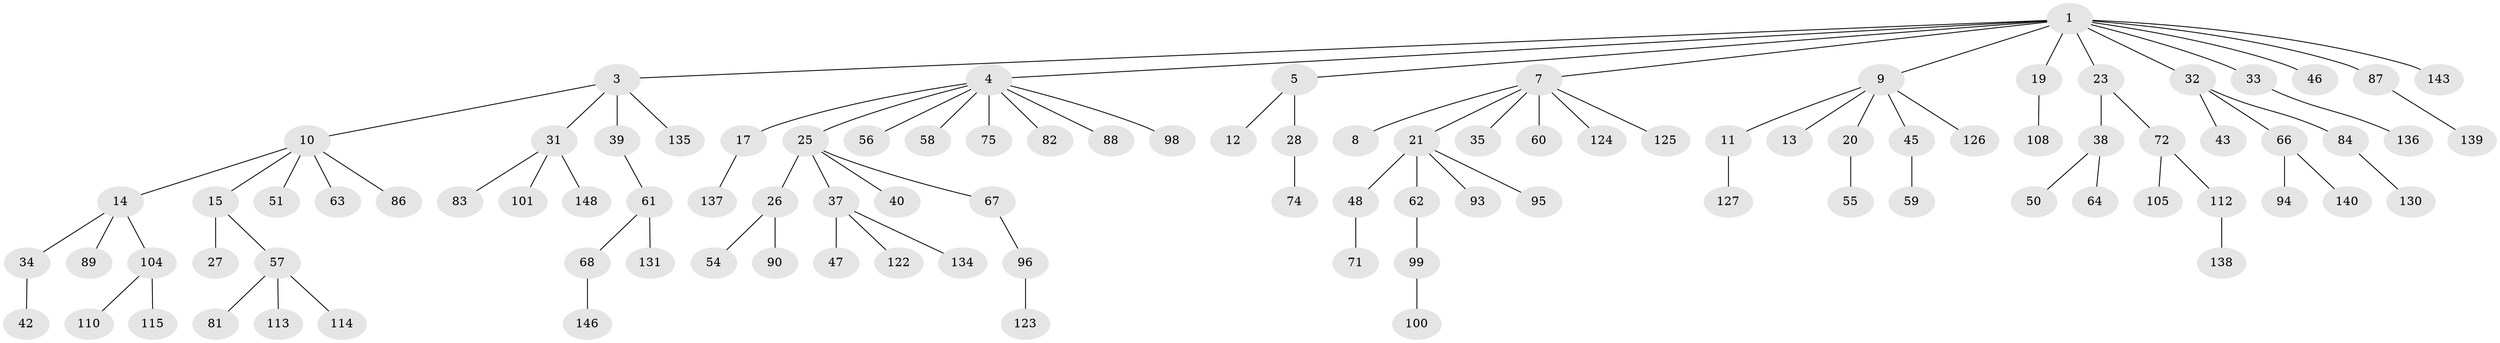 // original degree distribution, {9: 0.006711409395973154, 5: 0.026845637583892617, 6: 0.020134228187919462, 3: 0.11409395973154363, 7: 0.013422818791946308, 1: 0.4697986577181208, 2: 0.31543624161073824, 4: 0.03355704697986577}
// Generated by graph-tools (version 1.1) at 2025/42/03/06/25 10:42:05]
// undirected, 100 vertices, 99 edges
graph export_dot {
graph [start="1"]
  node [color=gray90,style=filled];
  1 [super="+2"];
  3 [super="+30"];
  4 [super="+6"];
  5;
  7 [super="+117"];
  8;
  9 [super="+16"];
  10 [super="+142"];
  11 [super="+36"];
  12 [super="+70"];
  13;
  14 [super="+18"];
  15 [super="+22"];
  17;
  19 [super="+73"];
  20 [super="+41"];
  21 [super="+44"];
  23 [super="+24"];
  25 [super="+29"];
  26;
  27 [super="+102"];
  28 [super="+69"];
  31 [super="+118"];
  32 [super="+53"];
  33;
  34;
  35 [super="+85"];
  37 [super="+77"];
  38 [super="+49"];
  39;
  40;
  42 [super="+103"];
  43 [super="+106"];
  45 [super="+52"];
  46 [super="+79"];
  47;
  48 [super="+116"];
  50;
  51;
  54;
  55 [super="+129"];
  56;
  57 [super="+65"];
  58 [super="+76"];
  59 [super="+133"];
  60;
  61 [super="+78"];
  62;
  63 [super="+80"];
  64 [super="+132"];
  66 [super="+91"];
  67;
  68 [super="+144"];
  71 [super="+141"];
  72 [super="+92"];
  74;
  75;
  81;
  82 [super="+111"];
  83;
  84 [super="+109"];
  86 [super="+128"];
  87 [super="+97"];
  88;
  89 [super="+120"];
  90 [super="+119"];
  93;
  94;
  95;
  96 [super="+121"];
  98;
  99;
  100;
  101;
  104;
  105 [super="+107"];
  108;
  110;
  112;
  113;
  114;
  115;
  122;
  123;
  124;
  125;
  126;
  127 [super="+149"];
  130 [super="+145"];
  131;
  134;
  135;
  136;
  137;
  138 [super="+147"];
  139;
  140;
  143;
  146;
  148;
  1 -- 3;
  1 -- 5;
  1 -- 7;
  1 -- 9;
  1 -- 23;
  1 -- 32;
  1 -- 46;
  1 -- 143;
  1 -- 33;
  1 -- 19;
  1 -- 4;
  1 -- 87;
  3 -- 10;
  3 -- 31;
  3 -- 39;
  3 -- 135;
  4 -- 25;
  4 -- 58;
  4 -- 82;
  4 -- 98;
  4 -- 17;
  4 -- 56;
  4 -- 88;
  4 -- 75;
  5 -- 12;
  5 -- 28;
  7 -- 8;
  7 -- 21;
  7 -- 35;
  7 -- 60;
  7 -- 124;
  7 -- 125;
  9 -- 11;
  9 -- 13;
  9 -- 20;
  9 -- 126;
  9 -- 45;
  10 -- 14;
  10 -- 15;
  10 -- 51;
  10 -- 63;
  10 -- 86;
  11 -- 127;
  14 -- 89;
  14 -- 104;
  14 -- 34;
  15 -- 27;
  15 -- 57;
  17 -- 137;
  19 -- 108;
  20 -- 55;
  21 -- 62;
  21 -- 95;
  21 -- 48;
  21 -- 93;
  23 -- 38;
  23 -- 72;
  25 -- 26;
  25 -- 40;
  25 -- 67;
  25 -- 37;
  26 -- 54;
  26 -- 90;
  28 -- 74;
  31 -- 83;
  31 -- 101;
  31 -- 148;
  32 -- 43;
  32 -- 84;
  32 -- 66;
  33 -- 136;
  34 -- 42;
  37 -- 47;
  37 -- 122;
  37 -- 134;
  38 -- 64;
  38 -- 50;
  39 -- 61;
  45 -- 59;
  48 -- 71;
  57 -- 113;
  57 -- 81;
  57 -- 114;
  61 -- 68;
  61 -- 131;
  62 -- 99;
  66 -- 94;
  66 -- 140;
  67 -- 96;
  68 -- 146;
  72 -- 105;
  72 -- 112;
  84 -- 130;
  87 -- 139;
  96 -- 123;
  99 -- 100;
  104 -- 110;
  104 -- 115;
  112 -- 138;
}
